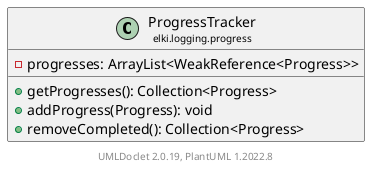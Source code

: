 @startuml
    remove .*\.(Instance|Par|Parameterizer|Factory)$
    set namespaceSeparator none
    hide empty fields
    hide empty methods

    class "<size:14>ProgressTracker\n<size:10>elki.logging.progress" as elki.logging.progress.ProgressTracker [[ProgressTracker.html]] {
        -progresses: ArrayList<WeakReference<Progress>>
        +getProgresses(): Collection<Progress>
        +addProgress(Progress): void
        +removeCompleted(): Collection<Progress>
    }

    center footer UMLDoclet 2.0.19, PlantUML 1.2022.8
@enduml
